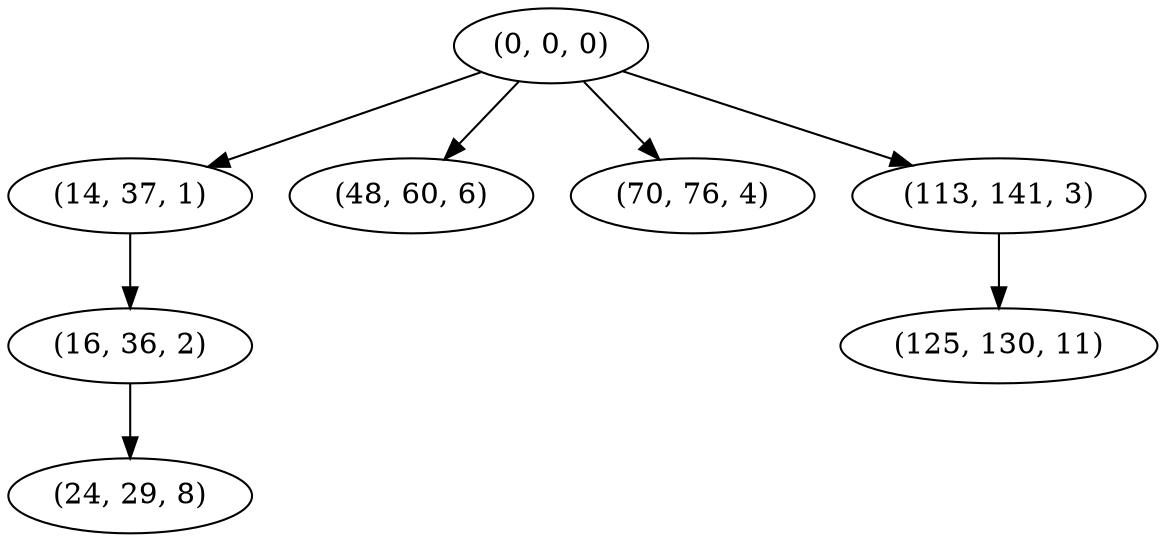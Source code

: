 digraph tree {
    "(0, 0, 0)";
    "(14, 37, 1)";
    "(16, 36, 2)";
    "(24, 29, 8)";
    "(48, 60, 6)";
    "(70, 76, 4)";
    "(113, 141, 3)";
    "(125, 130, 11)";
    "(0, 0, 0)" -> "(14, 37, 1)";
    "(0, 0, 0)" -> "(48, 60, 6)";
    "(0, 0, 0)" -> "(70, 76, 4)";
    "(0, 0, 0)" -> "(113, 141, 3)";
    "(14, 37, 1)" -> "(16, 36, 2)";
    "(16, 36, 2)" -> "(24, 29, 8)";
    "(113, 141, 3)" -> "(125, 130, 11)";
}

